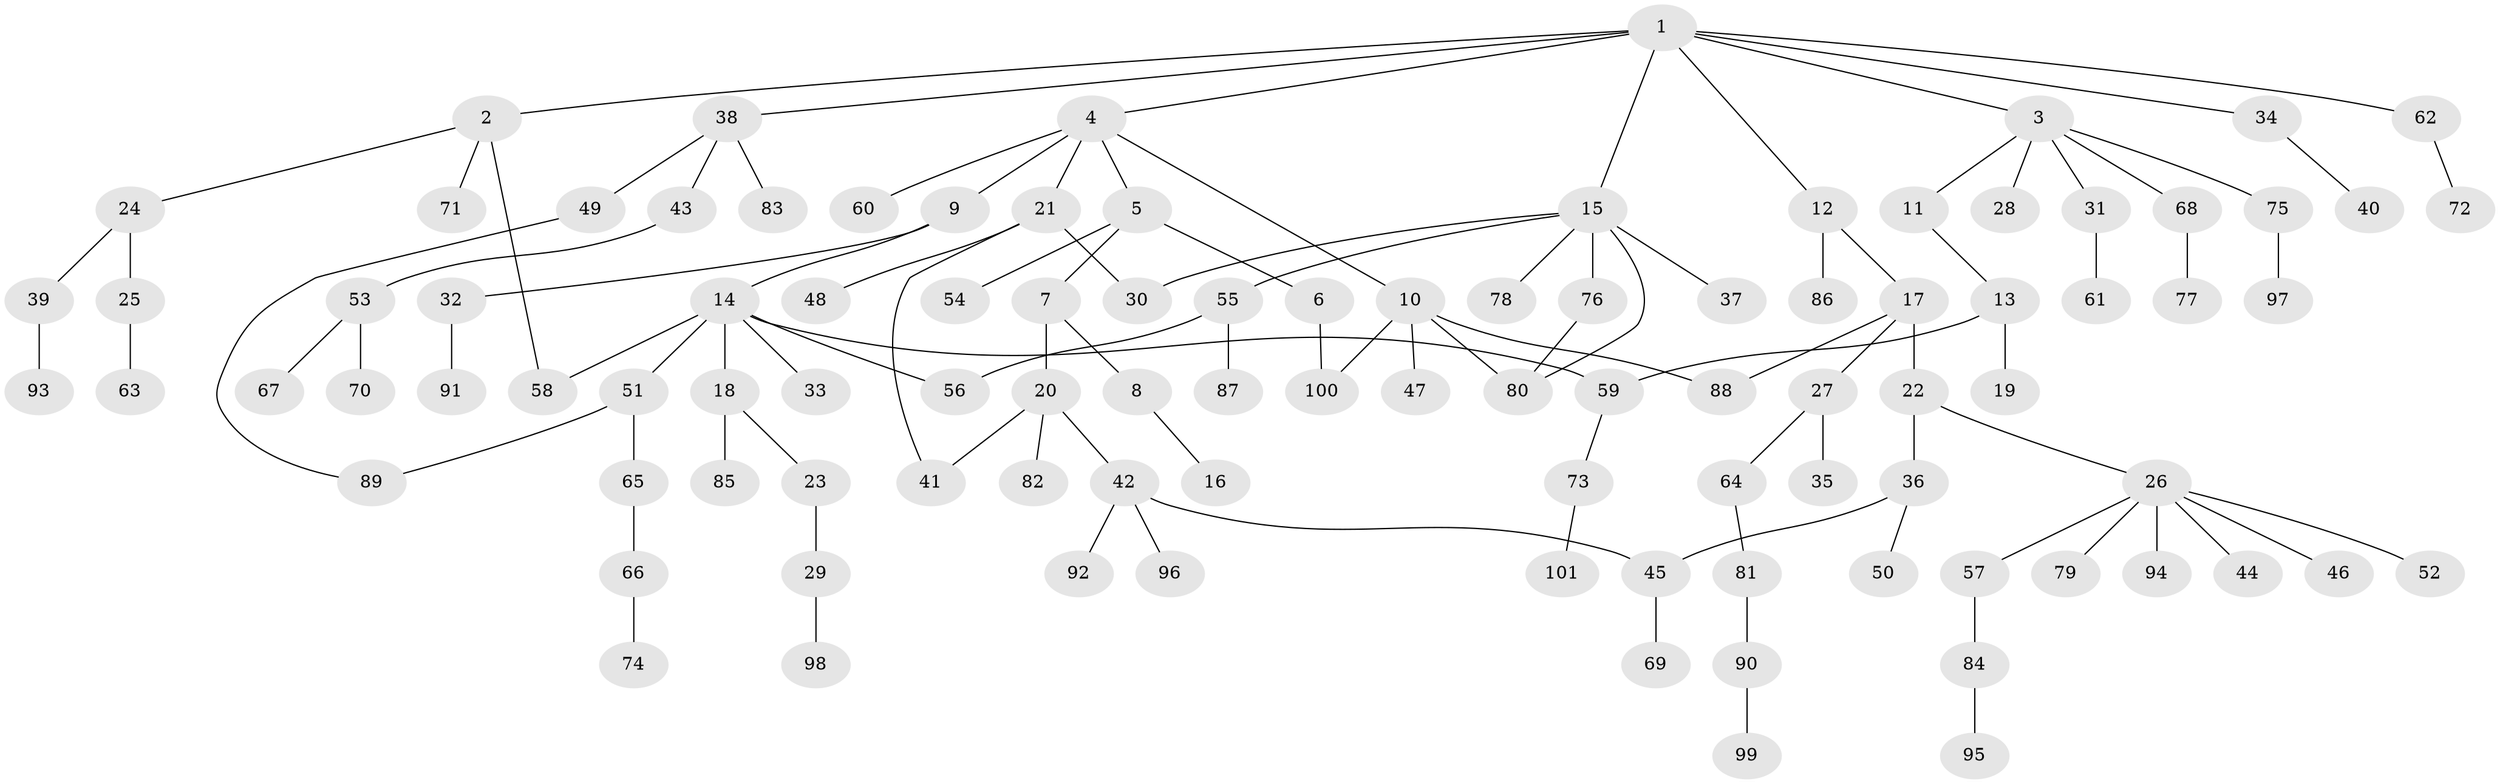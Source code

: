// coarse degree distribution, {8: 0.029850746268656716, 4: 0.014925373134328358, 5: 0.04477611940298507, 7: 0.014925373134328358, 3: 0.13432835820895522, 2: 0.2537313432835821, 1: 0.4626865671641791, 6: 0.04477611940298507}
// Generated by graph-tools (version 1.1) at 2025/23/03/03/25 07:23:31]
// undirected, 101 vertices, 111 edges
graph export_dot {
graph [start="1"]
  node [color=gray90,style=filled];
  1;
  2;
  3;
  4;
  5;
  6;
  7;
  8;
  9;
  10;
  11;
  12;
  13;
  14;
  15;
  16;
  17;
  18;
  19;
  20;
  21;
  22;
  23;
  24;
  25;
  26;
  27;
  28;
  29;
  30;
  31;
  32;
  33;
  34;
  35;
  36;
  37;
  38;
  39;
  40;
  41;
  42;
  43;
  44;
  45;
  46;
  47;
  48;
  49;
  50;
  51;
  52;
  53;
  54;
  55;
  56;
  57;
  58;
  59;
  60;
  61;
  62;
  63;
  64;
  65;
  66;
  67;
  68;
  69;
  70;
  71;
  72;
  73;
  74;
  75;
  76;
  77;
  78;
  79;
  80;
  81;
  82;
  83;
  84;
  85;
  86;
  87;
  88;
  89;
  90;
  91;
  92;
  93;
  94;
  95;
  96;
  97;
  98;
  99;
  100;
  101;
  1 -- 2;
  1 -- 3;
  1 -- 4;
  1 -- 12;
  1 -- 15;
  1 -- 34;
  1 -- 38;
  1 -- 62;
  2 -- 24;
  2 -- 58;
  2 -- 71;
  3 -- 11;
  3 -- 28;
  3 -- 31;
  3 -- 68;
  3 -- 75;
  4 -- 5;
  4 -- 9;
  4 -- 10;
  4 -- 21;
  4 -- 60;
  5 -- 6;
  5 -- 7;
  5 -- 54;
  6 -- 100;
  7 -- 8;
  7 -- 20;
  8 -- 16;
  9 -- 14;
  9 -- 32;
  10 -- 47;
  10 -- 88;
  10 -- 100;
  10 -- 80;
  11 -- 13;
  12 -- 17;
  12 -- 86;
  13 -- 19;
  13 -- 59;
  14 -- 18;
  14 -- 33;
  14 -- 51;
  14 -- 59;
  14 -- 58;
  14 -- 56;
  15 -- 30;
  15 -- 37;
  15 -- 55;
  15 -- 76;
  15 -- 78;
  15 -- 80;
  17 -- 22;
  17 -- 27;
  17 -- 88;
  18 -- 23;
  18 -- 85;
  20 -- 42;
  20 -- 82;
  20 -- 41;
  21 -- 41;
  21 -- 48;
  21 -- 30;
  22 -- 26;
  22 -- 36;
  23 -- 29;
  24 -- 25;
  24 -- 39;
  25 -- 63;
  26 -- 44;
  26 -- 46;
  26 -- 52;
  26 -- 57;
  26 -- 79;
  26 -- 94;
  27 -- 35;
  27 -- 64;
  29 -- 98;
  31 -- 61;
  32 -- 91;
  34 -- 40;
  36 -- 45;
  36 -- 50;
  38 -- 43;
  38 -- 49;
  38 -- 83;
  39 -- 93;
  42 -- 92;
  42 -- 96;
  42 -- 45;
  43 -- 53;
  45 -- 69;
  49 -- 89;
  51 -- 65;
  51 -- 89;
  53 -- 67;
  53 -- 70;
  55 -- 56;
  55 -- 87;
  57 -- 84;
  59 -- 73;
  62 -- 72;
  64 -- 81;
  65 -- 66;
  66 -- 74;
  68 -- 77;
  73 -- 101;
  75 -- 97;
  76 -- 80;
  81 -- 90;
  84 -- 95;
  90 -- 99;
}
